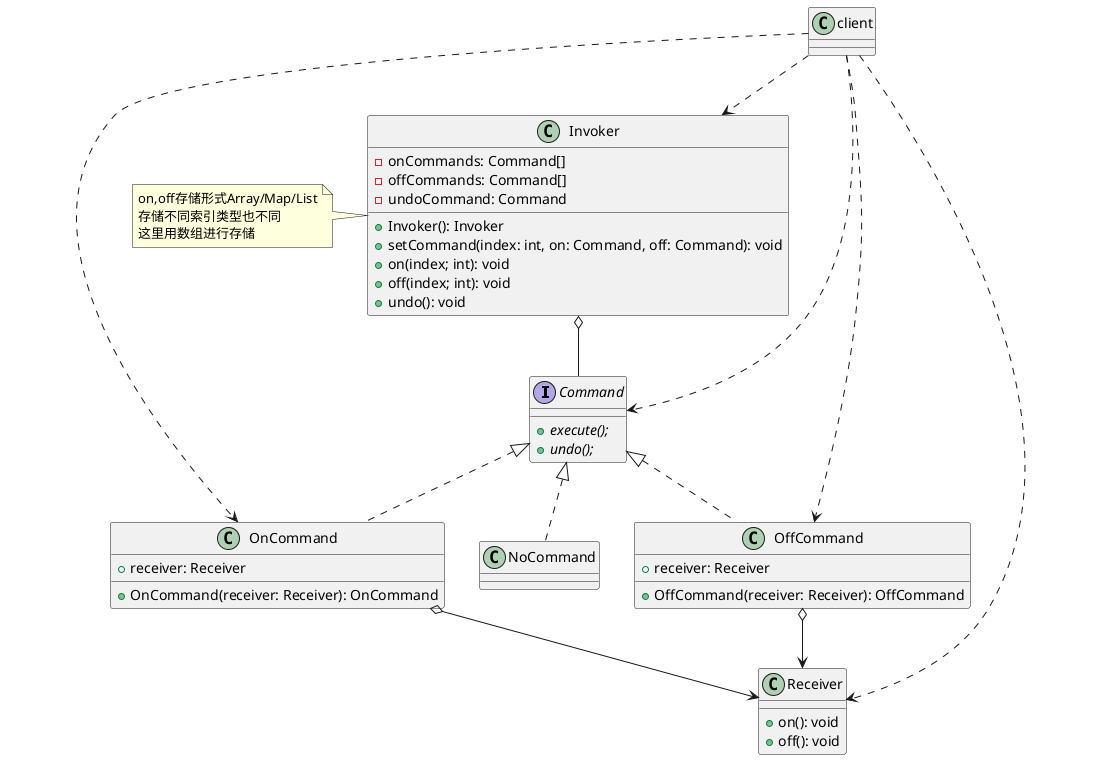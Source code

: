 @startuml

interface Command {
    + {abstract} execute();
    + {abstract} undo();
}

class Receiver {
    + on(): void
    + off(): void
}

class OnCommand implements Command {
    + receiver: Receiver
    + OnCommand(receiver: Receiver): OnCommand
}

class OffCommand implements Command {
    + receiver: Receiver
    + OffCommand(receiver: Receiver): OffCommand
}

class Invoker {
    - onCommands: Command[]
    - offCommands: Command[]
    - undoCommand: Command

    + Invoker(): Invoker
    + setCommand(index: int, on: Command, off: Command): void
    + on(index; int): void
    + off(index; int): void
    + undo(): void
}
note left of Invoker: \
on,off存储形式Array/Map/List\n\
存储不同索引类型也不同\n这里用数组进行存储

class NoCommand implements Command

Invoker o-- Command

OnCommand o--> Receiver
OffCommand o--> Receiver

client ..> Invoker
client ..> Command
client ..> OnCommand
client ..> OffCommand
client ..> Receiver

@enduml